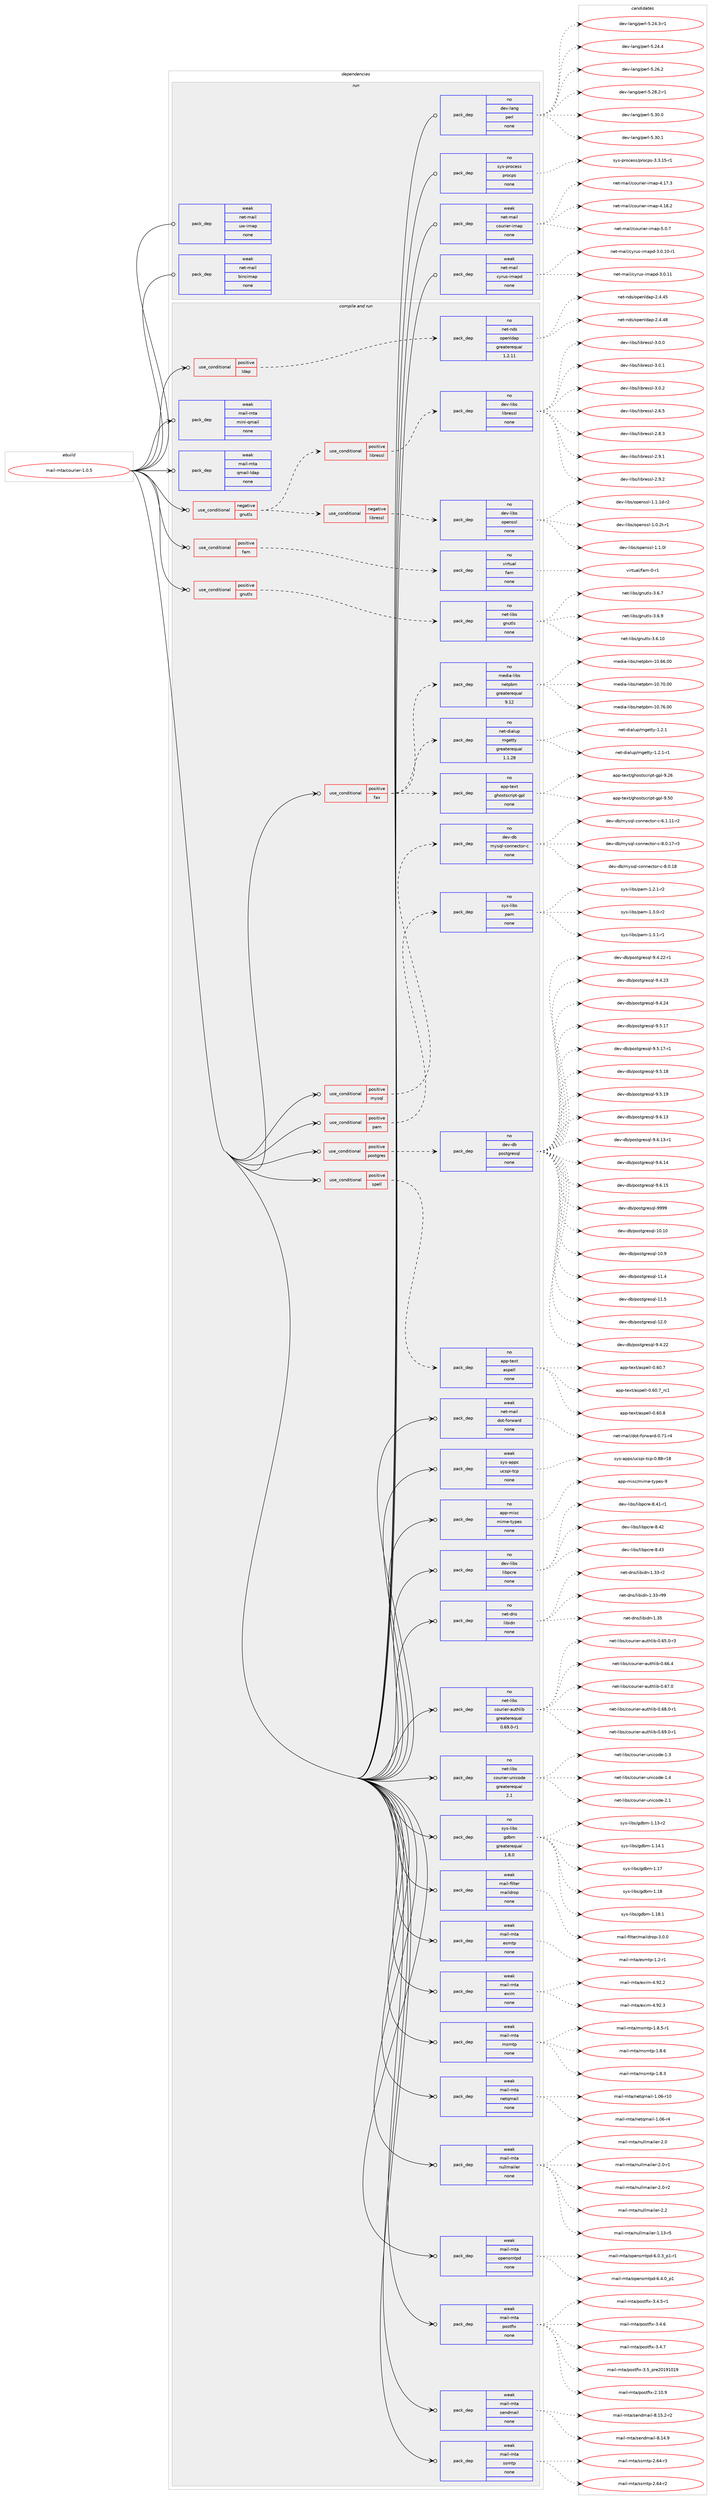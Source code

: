 digraph prolog {

# *************
# Graph options
# *************

newrank=true;
concentrate=true;
compound=true;
graph [rankdir=LR,fontname=Helvetica,fontsize=10,ranksep=1.5];#, ranksep=2.5, nodesep=0.2];
edge  [arrowhead=vee];
node  [fontname=Helvetica,fontsize=10];

# **********
# The ebuild
# **********

subgraph cluster_leftcol {
color=gray;
rank=same;
label=<<i>ebuild</i>>;
id [label="mail-mta/courier-1.0.5", color=red, width=4, href="../mail-mta/courier-1.0.5.svg"];
}

# ****************
# The dependencies
# ****************

subgraph cluster_midcol {
color=gray;
label=<<i>dependencies</i>>;
subgraph cluster_compile {
fillcolor="#eeeeee";
style=filled;
label=<<i>compile</i>>;
}
subgraph cluster_compileandrun {
fillcolor="#eeeeee";
style=filled;
label=<<i>compile and run</i>>;
subgraph cond188557 {
dependency773486 [label=<<TABLE BORDER="0" CELLBORDER="1" CELLSPACING="0" CELLPADDING="4"><TR><TD ROWSPAN="3" CELLPADDING="10">use_conditional</TD></TR><TR><TD>negative</TD></TR><TR><TD>gnutls</TD></TR></TABLE>>, shape=none, color=red];
subgraph cond188558 {
dependency773487 [label=<<TABLE BORDER="0" CELLBORDER="1" CELLSPACING="0" CELLPADDING="4"><TR><TD ROWSPAN="3" CELLPADDING="10">use_conditional</TD></TR><TR><TD>negative</TD></TR><TR><TD>libressl</TD></TR></TABLE>>, shape=none, color=red];
subgraph pack571520 {
dependency773488 [label=<<TABLE BORDER="0" CELLBORDER="1" CELLSPACING="0" CELLPADDING="4" WIDTH="220"><TR><TD ROWSPAN="6" CELLPADDING="30">pack_dep</TD></TR><TR><TD WIDTH="110">no</TD></TR><TR><TD>dev-libs</TD></TR><TR><TD>openssl</TD></TR><TR><TD>none</TD></TR><TR><TD></TD></TR></TABLE>>, shape=none, color=blue];
}
dependency773487:e -> dependency773488:w [weight=20,style="dashed",arrowhead="vee"];
}
dependency773486:e -> dependency773487:w [weight=20,style="dashed",arrowhead="vee"];
subgraph cond188559 {
dependency773489 [label=<<TABLE BORDER="0" CELLBORDER="1" CELLSPACING="0" CELLPADDING="4"><TR><TD ROWSPAN="3" CELLPADDING="10">use_conditional</TD></TR><TR><TD>positive</TD></TR><TR><TD>libressl</TD></TR></TABLE>>, shape=none, color=red];
subgraph pack571521 {
dependency773490 [label=<<TABLE BORDER="0" CELLBORDER="1" CELLSPACING="0" CELLPADDING="4" WIDTH="220"><TR><TD ROWSPAN="6" CELLPADDING="30">pack_dep</TD></TR><TR><TD WIDTH="110">no</TD></TR><TR><TD>dev-libs</TD></TR><TR><TD>libressl</TD></TR><TR><TD>none</TD></TR><TR><TD></TD></TR></TABLE>>, shape=none, color=blue];
}
dependency773489:e -> dependency773490:w [weight=20,style="dashed",arrowhead="vee"];
}
dependency773486:e -> dependency773489:w [weight=20,style="dashed",arrowhead="vee"];
}
id:e -> dependency773486:w [weight=20,style="solid",arrowhead="odotvee"];
subgraph cond188560 {
dependency773491 [label=<<TABLE BORDER="0" CELLBORDER="1" CELLSPACING="0" CELLPADDING="4"><TR><TD ROWSPAN="3" CELLPADDING="10">use_conditional</TD></TR><TR><TD>positive</TD></TR><TR><TD>fam</TD></TR></TABLE>>, shape=none, color=red];
subgraph pack571522 {
dependency773492 [label=<<TABLE BORDER="0" CELLBORDER="1" CELLSPACING="0" CELLPADDING="4" WIDTH="220"><TR><TD ROWSPAN="6" CELLPADDING="30">pack_dep</TD></TR><TR><TD WIDTH="110">no</TD></TR><TR><TD>virtual</TD></TR><TR><TD>fam</TD></TR><TR><TD>none</TD></TR><TR><TD></TD></TR></TABLE>>, shape=none, color=blue];
}
dependency773491:e -> dependency773492:w [weight=20,style="dashed",arrowhead="vee"];
}
id:e -> dependency773491:w [weight=20,style="solid",arrowhead="odotvee"];
subgraph cond188561 {
dependency773493 [label=<<TABLE BORDER="0" CELLBORDER="1" CELLSPACING="0" CELLPADDING="4"><TR><TD ROWSPAN="3" CELLPADDING="10">use_conditional</TD></TR><TR><TD>positive</TD></TR><TR><TD>fax</TD></TR></TABLE>>, shape=none, color=red];
subgraph pack571523 {
dependency773494 [label=<<TABLE BORDER="0" CELLBORDER="1" CELLSPACING="0" CELLPADDING="4" WIDTH="220"><TR><TD ROWSPAN="6" CELLPADDING="30">pack_dep</TD></TR><TR><TD WIDTH="110">no</TD></TR><TR><TD>media-libs</TD></TR><TR><TD>netpbm</TD></TR><TR><TD>greaterequal</TD></TR><TR><TD>9.12</TD></TR></TABLE>>, shape=none, color=blue];
}
dependency773493:e -> dependency773494:w [weight=20,style="dashed",arrowhead="vee"];
subgraph pack571524 {
dependency773495 [label=<<TABLE BORDER="0" CELLBORDER="1" CELLSPACING="0" CELLPADDING="4" WIDTH="220"><TR><TD ROWSPAN="6" CELLPADDING="30">pack_dep</TD></TR><TR><TD WIDTH="110">no</TD></TR><TR><TD>app-text</TD></TR><TR><TD>ghostscript-gpl</TD></TR><TR><TD>none</TD></TR><TR><TD></TD></TR></TABLE>>, shape=none, color=blue];
}
dependency773493:e -> dependency773495:w [weight=20,style="dashed",arrowhead="vee"];
subgraph pack571525 {
dependency773496 [label=<<TABLE BORDER="0" CELLBORDER="1" CELLSPACING="0" CELLPADDING="4" WIDTH="220"><TR><TD ROWSPAN="6" CELLPADDING="30">pack_dep</TD></TR><TR><TD WIDTH="110">no</TD></TR><TR><TD>net-dialup</TD></TR><TR><TD>mgetty</TD></TR><TR><TD>greaterequal</TD></TR><TR><TD>1.1.28</TD></TR></TABLE>>, shape=none, color=blue];
}
dependency773493:e -> dependency773496:w [weight=20,style="dashed",arrowhead="vee"];
}
id:e -> dependency773493:w [weight=20,style="solid",arrowhead="odotvee"];
subgraph cond188562 {
dependency773497 [label=<<TABLE BORDER="0" CELLBORDER="1" CELLSPACING="0" CELLPADDING="4"><TR><TD ROWSPAN="3" CELLPADDING="10">use_conditional</TD></TR><TR><TD>positive</TD></TR><TR><TD>gnutls</TD></TR></TABLE>>, shape=none, color=red];
subgraph pack571526 {
dependency773498 [label=<<TABLE BORDER="0" CELLBORDER="1" CELLSPACING="0" CELLPADDING="4" WIDTH="220"><TR><TD ROWSPAN="6" CELLPADDING="30">pack_dep</TD></TR><TR><TD WIDTH="110">no</TD></TR><TR><TD>net-libs</TD></TR><TR><TD>gnutls</TD></TR><TR><TD>none</TD></TR><TR><TD></TD></TR></TABLE>>, shape=none, color=blue];
}
dependency773497:e -> dependency773498:w [weight=20,style="dashed",arrowhead="vee"];
}
id:e -> dependency773497:w [weight=20,style="solid",arrowhead="odotvee"];
subgraph cond188563 {
dependency773499 [label=<<TABLE BORDER="0" CELLBORDER="1" CELLSPACING="0" CELLPADDING="4"><TR><TD ROWSPAN="3" CELLPADDING="10">use_conditional</TD></TR><TR><TD>positive</TD></TR><TR><TD>ldap</TD></TR></TABLE>>, shape=none, color=red];
subgraph pack571527 {
dependency773500 [label=<<TABLE BORDER="0" CELLBORDER="1" CELLSPACING="0" CELLPADDING="4" WIDTH="220"><TR><TD ROWSPAN="6" CELLPADDING="30">pack_dep</TD></TR><TR><TD WIDTH="110">no</TD></TR><TR><TD>net-nds</TD></TR><TR><TD>openldap</TD></TR><TR><TD>greaterequal</TD></TR><TR><TD>1.2.11</TD></TR></TABLE>>, shape=none, color=blue];
}
dependency773499:e -> dependency773500:w [weight=20,style="dashed",arrowhead="vee"];
}
id:e -> dependency773499:w [weight=20,style="solid",arrowhead="odotvee"];
subgraph cond188564 {
dependency773501 [label=<<TABLE BORDER="0" CELLBORDER="1" CELLSPACING="0" CELLPADDING="4"><TR><TD ROWSPAN="3" CELLPADDING="10">use_conditional</TD></TR><TR><TD>positive</TD></TR><TR><TD>mysql</TD></TR></TABLE>>, shape=none, color=red];
subgraph pack571528 {
dependency773502 [label=<<TABLE BORDER="0" CELLBORDER="1" CELLSPACING="0" CELLPADDING="4" WIDTH="220"><TR><TD ROWSPAN="6" CELLPADDING="30">pack_dep</TD></TR><TR><TD WIDTH="110">no</TD></TR><TR><TD>dev-db</TD></TR><TR><TD>mysql-connector-c</TD></TR><TR><TD>none</TD></TR><TR><TD></TD></TR></TABLE>>, shape=none, color=blue];
}
dependency773501:e -> dependency773502:w [weight=20,style="dashed",arrowhead="vee"];
}
id:e -> dependency773501:w [weight=20,style="solid",arrowhead="odotvee"];
subgraph cond188565 {
dependency773503 [label=<<TABLE BORDER="0" CELLBORDER="1" CELLSPACING="0" CELLPADDING="4"><TR><TD ROWSPAN="3" CELLPADDING="10">use_conditional</TD></TR><TR><TD>positive</TD></TR><TR><TD>pam</TD></TR></TABLE>>, shape=none, color=red];
subgraph pack571529 {
dependency773504 [label=<<TABLE BORDER="0" CELLBORDER="1" CELLSPACING="0" CELLPADDING="4" WIDTH="220"><TR><TD ROWSPAN="6" CELLPADDING="30">pack_dep</TD></TR><TR><TD WIDTH="110">no</TD></TR><TR><TD>sys-libs</TD></TR><TR><TD>pam</TD></TR><TR><TD>none</TD></TR><TR><TD></TD></TR></TABLE>>, shape=none, color=blue];
}
dependency773503:e -> dependency773504:w [weight=20,style="dashed",arrowhead="vee"];
}
id:e -> dependency773503:w [weight=20,style="solid",arrowhead="odotvee"];
subgraph cond188566 {
dependency773505 [label=<<TABLE BORDER="0" CELLBORDER="1" CELLSPACING="0" CELLPADDING="4"><TR><TD ROWSPAN="3" CELLPADDING="10">use_conditional</TD></TR><TR><TD>positive</TD></TR><TR><TD>postgres</TD></TR></TABLE>>, shape=none, color=red];
subgraph pack571530 {
dependency773506 [label=<<TABLE BORDER="0" CELLBORDER="1" CELLSPACING="0" CELLPADDING="4" WIDTH="220"><TR><TD ROWSPAN="6" CELLPADDING="30">pack_dep</TD></TR><TR><TD WIDTH="110">no</TD></TR><TR><TD>dev-db</TD></TR><TR><TD>postgresql</TD></TR><TR><TD>none</TD></TR><TR><TD></TD></TR></TABLE>>, shape=none, color=blue];
}
dependency773505:e -> dependency773506:w [weight=20,style="dashed",arrowhead="vee"];
}
id:e -> dependency773505:w [weight=20,style="solid",arrowhead="odotvee"];
subgraph cond188567 {
dependency773507 [label=<<TABLE BORDER="0" CELLBORDER="1" CELLSPACING="0" CELLPADDING="4"><TR><TD ROWSPAN="3" CELLPADDING="10">use_conditional</TD></TR><TR><TD>positive</TD></TR><TR><TD>spell</TD></TR></TABLE>>, shape=none, color=red];
subgraph pack571531 {
dependency773508 [label=<<TABLE BORDER="0" CELLBORDER="1" CELLSPACING="0" CELLPADDING="4" WIDTH="220"><TR><TD ROWSPAN="6" CELLPADDING="30">pack_dep</TD></TR><TR><TD WIDTH="110">no</TD></TR><TR><TD>app-text</TD></TR><TR><TD>aspell</TD></TR><TR><TD>none</TD></TR><TR><TD></TD></TR></TABLE>>, shape=none, color=blue];
}
dependency773507:e -> dependency773508:w [weight=20,style="dashed",arrowhead="vee"];
}
id:e -> dependency773507:w [weight=20,style="solid",arrowhead="odotvee"];
subgraph pack571532 {
dependency773509 [label=<<TABLE BORDER="0" CELLBORDER="1" CELLSPACING="0" CELLPADDING="4" WIDTH="220"><TR><TD ROWSPAN="6" CELLPADDING="30">pack_dep</TD></TR><TR><TD WIDTH="110">no</TD></TR><TR><TD>app-misc</TD></TR><TR><TD>mime-types</TD></TR><TR><TD>none</TD></TR><TR><TD></TD></TR></TABLE>>, shape=none, color=blue];
}
id:e -> dependency773509:w [weight=20,style="solid",arrowhead="odotvee"];
subgraph pack571533 {
dependency773510 [label=<<TABLE BORDER="0" CELLBORDER="1" CELLSPACING="0" CELLPADDING="4" WIDTH="220"><TR><TD ROWSPAN="6" CELLPADDING="30">pack_dep</TD></TR><TR><TD WIDTH="110">no</TD></TR><TR><TD>dev-libs</TD></TR><TR><TD>libpcre</TD></TR><TR><TD>none</TD></TR><TR><TD></TD></TR></TABLE>>, shape=none, color=blue];
}
id:e -> dependency773510:w [weight=20,style="solid",arrowhead="odotvee"];
subgraph pack571534 {
dependency773511 [label=<<TABLE BORDER="0" CELLBORDER="1" CELLSPACING="0" CELLPADDING="4" WIDTH="220"><TR><TD ROWSPAN="6" CELLPADDING="30">pack_dep</TD></TR><TR><TD WIDTH="110">no</TD></TR><TR><TD>net-dns</TD></TR><TR><TD>libidn</TD></TR><TR><TD>none</TD></TR><TR><TD></TD></TR></TABLE>>, shape=none, color=blue];
}
id:e -> dependency773511:w [weight=20,style="solid",arrowhead="odotvee"];
subgraph pack571535 {
dependency773512 [label=<<TABLE BORDER="0" CELLBORDER="1" CELLSPACING="0" CELLPADDING="4" WIDTH="220"><TR><TD ROWSPAN="6" CELLPADDING="30">pack_dep</TD></TR><TR><TD WIDTH="110">no</TD></TR><TR><TD>net-libs</TD></TR><TR><TD>courier-authlib</TD></TR><TR><TD>greaterequal</TD></TR><TR><TD>0.69.0-r1</TD></TR></TABLE>>, shape=none, color=blue];
}
id:e -> dependency773512:w [weight=20,style="solid",arrowhead="odotvee"];
subgraph pack571536 {
dependency773513 [label=<<TABLE BORDER="0" CELLBORDER="1" CELLSPACING="0" CELLPADDING="4" WIDTH="220"><TR><TD ROWSPAN="6" CELLPADDING="30">pack_dep</TD></TR><TR><TD WIDTH="110">no</TD></TR><TR><TD>net-libs</TD></TR><TR><TD>courier-unicode</TD></TR><TR><TD>greaterequal</TD></TR><TR><TD>2.1</TD></TR></TABLE>>, shape=none, color=blue];
}
id:e -> dependency773513:w [weight=20,style="solid",arrowhead="odotvee"];
subgraph pack571537 {
dependency773514 [label=<<TABLE BORDER="0" CELLBORDER="1" CELLSPACING="0" CELLPADDING="4" WIDTH="220"><TR><TD ROWSPAN="6" CELLPADDING="30">pack_dep</TD></TR><TR><TD WIDTH="110">no</TD></TR><TR><TD>sys-libs</TD></TR><TR><TD>gdbm</TD></TR><TR><TD>greaterequal</TD></TR><TR><TD>1.8.0</TD></TR></TABLE>>, shape=none, color=blue];
}
id:e -> dependency773514:w [weight=20,style="solid",arrowhead="odotvee"];
subgraph pack571538 {
dependency773515 [label=<<TABLE BORDER="0" CELLBORDER="1" CELLSPACING="0" CELLPADDING="4" WIDTH="220"><TR><TD ROWSPAN="6" CELLPADDING="30">pack_dep</TD></TR><TR><TD WIDTH="110">weak</TD></TR><TR><TD>mail-filter</TD></TR><TR><TD>maildrop</TD></TR><TR><TD>none</TD></TR><TR><TD></TD></TR></TABLE>>, shape=none, color=blue];
}
id:e -> dependency773515:w [weight=20,style="solid",arrowhead="odotvee"];
subgraph pack571539 {
dependency773516 [label=<<TABLE BORDER="0" CELLBORDER="1" CELLSPACING="0" CELLPADDING="4" WIDTH="220"><TR><TD ROWSPAN="6" CELLPADDING="30">pack_dep</TD></TR><TR><TD WIDTH="110">weak</TD></TR><TR><TD>mail-mta</TD></TR><TR><TD>esmtp</TD></TR><TR><TD>none</TD></TR><TR><TD></TD></TR></TABLE>>, shape=none, color=blue];
}
id:e -> dependency773516:w [weight=20,style="solid",arrowhead="odotvee"];
subgraph pack571540 {
dependency773517 [label=<<TABLE BORDER="0" CELLBORDER="1" CELLSPACING="0" CELLPADDING="4" WIDTH="220"><TR><TD ROWSPAN="6" CELLPADDING="30">pack_dep</TD></TR><TR><TD WIDTH="110">weak</TD></TR><TR><TD>mail-mta</TD></TR><TR><TD>exim</TD></TR><TR><TD>none</TD></TR><TR><TD></TD></TR></TABLE>>, shape=none, color=blue];
}
id:e -> dependency773517:w [weight=20,style="solid",arrowhead="odotvee"];
subgraph pack571541 {
dependency773518 [label=<<TABLE BORDER="0" CELLBORDER="1" CELLSPACING="0" CELLPADDING="4" WIDTH="220"><TR><TD ROWSPAN="6" CELLPADDING="30">pack_dep</TD></TR><TR><TD WIDTH="110">weak</TD></TR><TR><TD>mail-mta</TD></TR><TR><TD>mini-qmail</TD></TR><TR><TD>none</TD></TR><TR><TD></TD></TR></TABLE>>, shape=none, color=blue];
}
id:e -> dependency773518:w [weight=20,style="solid",arrowhead="odotvee"];
subgraph pack571542 {
dependency773519 [label=<<TABLE BORDER="0" CELLBORDER="1" CELLSPACING="0" CELLPADDING="4" WIDTH="220"><TR><TD ROWSPAN="6" CELLPADDING="30">pack_dep</TD></TR><TR><TD WIDTH="110">weak</TD></TR><TR><TD>mail-mta</TD></TR><TR><TD>msmtp</TD></TR><TR><TD>none</TD></TR><TR><TD></TD></TR></TABLE>>, shape=none, color=blue];
}
id:e -> dependency773519:w [weight=20,style="solid",arrowhead="odotvee"];
subgraph pack571543 {
dependency773520 [label=<<TABLE BORDER="0" CELLBORDER="1" CELLSPACING="0" CELLPADDING="4" WIDTH="220"><TR><TD ROWSPAN="6" CELLPADDING="30">pack_dep</TD></TR><TR><TD WIDTH="110">weak</TD></TR><TR><TD>mail-mta</TD></TR><TR><TD>netqmail</TD></TR><TR><TD>none</TD></TR><TR><TD></TD></TR></TABLE>>, shape=none, color=blue];
}
id:e -> dependency773520:w [weight=20,style="solid",arrowhead="odotvee"];
subgraph pack571544 {
dependency773521 [label=<<TABLE BORDER="0" CELLBORDER="1" CELLSPACING="0" CELLPADDING="4" WIDTH="220"><TR><TD ROWSPAN="6" CELLPADDING="30">pack_dep</TD></TR><TR><TD WIDTH="110">weak</TD></TR><TR><TD>mail-mta</TD></TR><TR><TD>nullmailer</TD></TR><TR><TD>none</TD></TR><TR><TD></TD></TR></TABLE>>, shape=none, color=blue];
}
id:e -> dependency773521:w [weight=20,style="solid",arrowhead="odotvee"];
subgraph pack571545 {
dependency773522 [label=<<TABLE BORDER="0" CELLBORDER="1" CELLSPACING="0" CELLPADDING="4" WIDTH="220"><TR><TD ROWSPAN="6" CELLPADDING="30">pack_dep</TD></TR><TR><TD WIDTH="110">weak</TD></TR><TR><TD>mail-mta</TD></TR><TR><TD>opensmtpd</TD></TR><TR><TD>none</TD></TR><TR><TD></TD></TR></TABLE>>, shape=none, color=blue];
}
id:e -> dependency773522:w [weight=20,style="solid",arrowhead="odotvee"];
subgraph pack571546 {
dependency773523 [label=<<TABLE BORDER="0" CELLBORDER="1" CELLSPACING="0" CELLPADDING="4" WIDTH="220"><TR><TD ROWSPAN="6" CELLPADDING="30">pack_dep</TD></TR><TR><TD WIDTH="110">weak</TD></TR><TR><TD>mail-mta</TD></TR><TR><TD>postfix</TD></TR><TR><TD>none</TD></TR><TR><TD></TD></TR></TABLE>>, shape=none, color=blue];
}
id:e -> dependency773523:w [weight=20,style="solid",arrowhead="odotvee"];
subgraph pack571547 {
dependency773524 [label=<<TABLE BORDER="0" CELLBORDER="1" CELLSPACING="0" CELLPADDING="4" WIDTH="220"><TR><TD ROWSPAN="6" CELLPADDING="30">pack_dep</TD></TR><TR><TD WIDTH="110">weak</TD></TR><TR><TD>mail-mta</TD></TR><TR><TD>qmail-ldap</TD></TR><TR><TD>none</TD></TR><TR><TD></TD></TR></TABLE>>, shape=none, color=blue];
}
id:e -> dependency773524:w [weight=20,style="solid",arrowhead="odotvee"];
subgraph pack571548 {
dependency773525 [label=<<TABLE BORDER="0" CELLBORDER="1" CELLSPACING="0" CELLPADDING="4" WIDTH="220"><TR><TD ROWSPAN="6" CELLPADDING="30">pack_dep</TD></TR><TR><TD WIDTH="110">weak</TD></TR><TR><TD>mail-mta</TD></TR><TR><TD>sendmail</TD></TR><TR><TD>none</TD></TR><TR><TD></TD></TR></TABLE>>, shape=none, color=blue];
}
id:e -> dependency773525:w [weight=20,style="solid",arrowhead="odotvee"];
subgraph pack571549 {
dependency773526 [label=<<TABLE BORDER="0" CELLBORDER="1" CELLSPACING="0" CELLPADDING="4" WIDTH="220"><TR><TD ROWSPAN="6" CELLPADDING="30">pack_dep</TD></TR><TR><TD WIDTH="110">weak</TD></TR><TR><TD>mail-mta</TD></TR><TR><TD>ssmtp</TD></TR><TR><TD>none</TD></TR><TR><TD></TD></TR></TABLE>>, shape=none, color=blue];
}
id:e -> dependency773526:w [weight=20,style="solid",arrowhead="odotvee"];
subgraph pack571550 {
dependency773527 [label=<<TABLE BORDER="0" CELLBORDER="1" CELLSPACING="0" CELLPADDING="4" WIDTH="220"><TR><TD ROWSPAN="6" CELLPADDING="30">pack_dep</TD></TR><TR><TD WIDTH="110">weak</TD></TR><TR><TD>net-mail</TD></TR><TR><TD>dot-forward</TD></TR><TR><TD>none</TD></TR><TR><TD></TD></TR></TABLE>>, shape=none, color=blue];
}
id:e -> dependency773527:w [weight=20,style="solid",arrowhead="odotvee"];
subgraph pack571551 {
dependency773528 [label=<<TABLE BORDER="0" CELLBORDER="1" CELLSPACING="0" CELLPADDING="4" WIDTH="220"><TR><TD ROWSPAN="6" CELLPADDING="30">pack_dep</TD></TR><TR><TD WIDTH="110">weak</TD></TR><TR><TD>sys-apps</TD></TR><TR><TD>ucspi-tcp</TD></TR><TR><TD>none</TD></TR><TR><TD></TD></TR></TABLE>>, shape=none, color=blue];
}
id:e -> dependency773528:w [weight=20,style="solid",arrowhead="odotvee"];
}
subgraph cluster_run {
fillcolor="#eeeeee";
style=filled;
label=<<i>run</i>>;
subgraph pack571552 {
dependency773529 [label=<<TABLE BORDER="0" CELLBORDER="1" CELLSPACING="0" CELLPADDING="4" WIDTH="220"><TR><TD ROWSPAN="6" CELLPADDING="30">pack_dep</TD></TR><TR><TD WIDTH="110">no</TD></TR><TR><TD>dev-lang</TD></TR><TR><TD>perl</TD></TR><TR><TD>none</TD></TR><TR><TD></TD></TR></TABLE>>, shape=none, color=blue];
}
id:e -> dependency773529:w [weight=20,style="solid",arrowhead="odot"];
subgraph pack571553 {
dependency773530 [label=<<TABLE BORDER="0" CELLBORDER="1" CELLSPACING="0" CELLPADDING="4" WIDTH="220"><TR><TD ROWSPAN="6" CELLPADDING="30">pack_dep</TD></TR><TR><TD WIDTH="110">no</TD></TR><TR><TD>sys-process</TD></TR><TR><TD>procps</TD></TR><TR><TD>none</TD></TR><TR><TD></TD></TR></TABLE>>, shape=none, color=blue];
}
id:e -> dependency773530:w [weight=20,style="solid",arrowhead="odot"];
subgraph pack571554 {
dependency773531 [label=<<TABLE BORDER="0" CELLBORDER="1" CELLSPACING="0" CELLPADDING="4" WIDTH="220"><TR><TD ROWSPAN="6" CELLPADDING="30">pack_dep</TD></TR><TR><TD WIDTH="110">weak</TD></TR><TR><TD>net-mail</TD></TR><TR><TD>bincimap</TD></TR><TR><TD>none</TD></TR><TR><TD></TD></TR></TABLE>>, shape=none, color=blue];
}
id:e -> dependency773531:w [weight=20,style="solid",arrowhead="odot"];
subgraph pack571555 {
dependency773532 [label=<<TABLE BORDER="0" CELLBORDER="1" CELLSPACING="0" CELLPADDING="4" WIDTH="220"><TR><TD ROWSPAN="6" CELLPADDING="30">pack_dep</TD></TR><TR><TD WIDTH="110">weak</TD></TR><TR><TD>net-mail</TD></TR><TR><TD>courier-imap</TD></TR><TR><TD>none</TD></TR><TR><TD></TD></TR></TABLE>>, shape=none, color=blue];
}
id:e -> dependency773532:w [weight=20,style="solid",arrowhead="odot"];
subgraph pack571556 {
dependency773533 [label=<<TABLE BORDER="0" CELLBORDER="1" CELLSPACING="0" CELLPADDING="4" WIDTH="220"><TR><TD ROWSPAN="6" CELLPADDING="30">pack_dep</TD></TR><TR><TD WIDTH="110">weak</TD></TR><TR><TD>net-mail</TD></TR><TR><TD>cyrus-imapd</TD></TR><TR><TD>none</TD></TR><TR><TD></TD></TR></TABLE>>, shape=none, color=blue];
}
id:e -> dependency773533:w [weight=20,style="solid",arrowhead="odot"];
subgraph pack571557 {
dependency773534 [label=<<TABLE BORDER="0" CELLBORDER="1" CELLSPACING="0" CELLPADDING="4" WIDTH="220"><TR><TD ROWSPAN="6" CELLPADDING="30">pack_dep</TD></TR><TR><TD WIDTH="110">weak</TD></TR><TR><TD>net-mail</TD></TR><TR><TD>uw-imap</TD></TR><TR><TD>none</TD></TR><TR><TD></TD></TR></TABLE>>, shape=none, color=blue];
}
id:e -> dependency773534:w [weight=20,style="solid",arrowhead="odot"];
}
}

# **************
# The candidates
# **************

subgraph cluster_choices {
rank=same;
color=gray;
label=<<i>candidates</i>>;

subgraph choice571520 {
color=black;
nodesep=1;
choice1001011184510810598115471111121011101151151084549464846501164511449 [label="dev-libs/openssl-1.0.2t-r1", color=red, width=4,href="../dev-libs/openssl-1.0.2t-r1.svg"];
choice100101118451081059811547111112101110115115108454946494648108 [label="dev-libs/openssl-1.1.0l", color=red, width=4,href="../dev-libs/openssl-1.1.0l.svg"];
choice1001011184510810598115471111121011101151151084549464946491004511450 [label="dev-libs/openssl-1.1.1d-r2", color=red, width=4,href="../dev-libs/openssl-1.1.1d-r2.svg"];
dependency773488:e -> choice1001011184510810598115471111121011101151151084549464846501164511449:w [style=dotted,weight="100"];
dependency773488:e -> choice100101118451081059811547111112101110115115108454946494648108:w [style=dotted,weight="100"];
dependency773488:e -> choice1001011184510810598115471111121011101151151084549464946491004511450:w [style=dotted,weight="100"];
}
subgraph choice571521 {
color=black;
nodesep=1;
choice10010111845108105981154710810598114101115115108455046544653 [label="dev-libs/libressl-2.6.5", color=red, width=4,href="../dev-libs/libressl-2.6.5.svg"];
choice10010111845108105981154710810598114101115115108455046564651 [label="dev-libs/libressl-2.8.3", color=red, width=4,href="../dev-libs/libressl-2.8.3.svg"];
choice10010111845108105981154710810598114101115115108455046574649 [label="dev-libs/libressl-2.9.1", color=red, width=4,href="../dev-libs/libressl-2.9.1.svg"];
choice10010111845108105981154710810598114101115115108455046574650 [label="dev-libs/libressl-2.9.2", color=red, width=4,href="../dev-libs/libressl-2.9.2.svg"];
choice10010111845108105981154710810598114101115115108455146484648 [label="dev-libs/libressl-3.0.0", color=red, width=4,href="../dev-libs/libressl-3.0.0.svg"];
choice10010111845108105981154710810598114101115115108455146484649 [label="dev-libs/libressl-3.0.1", color=red, width=4,href="../dev-libs/libressl-3.0.1.svg"];
choice10010111845108105981154710810598114101115115108455146484650 [label="dev-libs/libressl-3.0.2", color=red, width=4,href="../dev-libs/libressl-3.0.2.svg"];
dependency773490:e -> choice10010111845108105981154710810598114101115115108455046544653:w [style=dotted,weight="100"];
dependency773490:e -> choice10010111845108105981154710810598114101115115108455046564651:w [style=dotted,weight="100"];
dependency773490:e -> choice10010111845108105981154710810598114101115115108455046574649:w [style=dotted,weight="100"];
dependency773490:e -> choice10010111845108105981154710810598114101115115108455046574650:w [style=dotted,weight="100"];
dependency773490:e -> choice10010111845108105981154710810598114101115115108455146484648:w [style=dotted,weight="100"];
dependency773490:e -> choice10010111845108105981154710810598114101115115108455146484649:w [style=dotted,weight="100"];
dependency773490:e -> choice10010111845108105981154710810598114101115115108455146484650:w [style=dotted,weight="100"];
}
subgraph choice571522 {
color=black;
nodesep=1;
choice11810511411611797108471029710945484511449 [label="virtual/fam-0-r1", color=red, width=4,href="../virtual/fam-0-r1.svg"];
dependency773492:e -> choice11810511411611797108471029710945484511449:w [style=dotted,weight="100"];
}
subgraph choice571523 {
color=black;
nodesep=1;
choice1091011001059745108105981154711010111611298109454948465454464848 [label="media-libs/netpbm-10.66.00", color=red, width=4,href="../media-libs/netpbm-10.66.00.svg"];
choice1091011001059745108105981154711010111611298109454948465548464848 [label="media-libs/netpbm-10.70.00", color=red, width=4,href="../media-libs/netpbm-10.70.00.svg"];
choice1091011001059745108105981154711010111611298109454948465554464848 [label="media-libs/netpbm-10.76.00", color=red, width=4,href="../media-libs/netpbm-10.76.00.svg"];
dependency773494:e -> choice1091011001059745108105981154711010111611298109454948465454464848:w [style=dotted,weight="100"];
dependency773494:e -> choice1091011001059745108105981154711010111611298109454948465548464848:w [style=dotted,weight="100"];
dependency773494:e -> choice1091011001059745108105981154711010111611298109454948465554464848:w [style=dotted,weight="100"];
}
subgraph choice571524 {
color=black;
nodesep=1;
choice97112112451161011201164710310411111511611599114105112116451031121084557465054 [label="app-text/ghostscript-gpl-9.26", color=red, width=4,href="../app-text/ghostscript-gpl-9.26.svg"];
choice97112112451161011201164710310411111511611599114105112116451031121084557465348 [label="app-text/ghostscript-gpl-9.50", color=red, width=4,href="../app-text/ghostscript-gpl-9.50.svg"];
dependency773495:e -> choice97112112451161011201164710310411111511611599114105112116451031121084557465054:w [style=dotted,weight="100"];
dependency773495:e -> choice97112112451161011201164710310411111511611599114105112116451031121084557465348:w [style=dotted,weight="100"];
}
subgraph choice571525 {
color=black;
nodesep=1;
choice110101116451001059710811711247109103101116116121454946504649 [label="net-dialup/mgetty-1.2.1", color=red, width=4,href="../net-dialup/mgetty-1.2.1.svg"];
choice1101011164510010597108117112471091031011161161214549465046494511449 [label="net-dialup/mgetty-1.2.1-r1", color=red, width=4,href="../net-dialup/mgetty-1.2.1-r1.svg"];
dependency773496:e -> choice110101116451001059710811711247109103101116116121454946504649:w [style=dotted,weight="100"];
dependency773496:e -> choice1101011164510010597108117112471091031011161161214549465046494511449:w [style=dotted,weight="100"];
}
subgraph choice571526 {
color=black;
nodesep=1;
choice11010111645108105981154710311011711610811545514654464948 [label="net-libs/gnutls-3.6.10", color=red, width=4,href="../net-libs/gnutls-3.6.10.svg"];
choice110101116451081059811547103110117116108115455146544655 [label="net-libs/gnutls-3.6.7", color=red, width=4,href="../net-libs/gnutls-3.6.7.svg"];
choice110101116451081059811547103110117116108115455146544657 [label="net-libs/gnutls-3.6.9", color=red, width=4,href="../net-libs/gnutls-3.6.9.svg"];
dependency773498:e -> choice11010111645108105981154710311011711610811545514654464948:w [style=dotted,weight="100"];
dependency773498:e -> choice110101116451081059811547103110117116108115455146544655:w [style=dotted,weight="100"];
dependency773498:e -> choice110101116451081059811547103110117116108115455146544657:w [style=dotted,weight="100"];
}
subgraph choice571527 {
color=black;
nodesep=1;
choice11010111645110100115471111121011101081009711245504652465253 [label="net-nds/openldap-2.4.45", color=red, width=4,href="../net-nds/openldap-2.4.45.svg"];
choice11010111645110100115471111121011101081009711245504652465256 [label="net-nds/openldap-2.4.48", color=red, width=4,href="../net-nds/openldap-2.4.48.svg"];
dependency773500:e -> choice11010111645110100115471111121011101081009711245504652465253:w [style=dotted,weight="100"];
dependency773500:e -> choice11010111645110100115471111121011101081009711245504652465256:w [style=dotted,weight="100"];
}
subgraph choice571528 {
color=black;
nodesep=1;
choice1001011184510098471091211151131084599111110110101991161111144599455446494649494511450 [label="dev-db/mysql-connector-c-6.1.11-r2", color=red, width=4,href="../dev-db/mysql-connector-c-6.1.11-r2.svg"];
choice1001011184510098471091211151131084599111110110101991161111144599455646484649554511451 [label="dev-db/mysql-connector-c-8.0.17-r3", color=red, width=4,href="../dev-db/mysql-connector-c-8.0.17-r3.svg"];
choice100101118451009847109121115113108459911111011010199116111114459945564648464956 [label="dev-db/mysql-connector-c-8.0.18", color=red, width=4,href="../dev-db/mysql-connector-c-8.0.18.svg"];
dependency773502:e -> choice1001011184510098471091211151131084599111110110101991161111144599455446494649494511450:w [style=dotted,weight="100"];
dependency773502:e -> choice1001011184510098471091211151131084599111110110101991161111144599455646484649554511451:w [style=dotted,weight="100"];
dependency773502:e -> choice100101118451009847109121115113108459911111011010199116111114459945564648464956:w [style=dotted,weight="100"];
}
subgraph choice571529 {
color=black;
nodesep=1;
choice115121115451081059811547112971094549465046494511450 [label="sys-libs/pam-1.2.1-r2", color=red, width=4,href="../sys-libs/pam-1.2.1-r2.svg"];
choice115121115451081059811547112971094549465146484511450 [label="sys-libs/pam-1.3.0-r2", color=red, width=4,href="../sys-libs/pam-1.3.0-r2.svg"];
choice115121115451081059811547112971094549465146494511449 [label="sys-libs/pam-1.3.1-r1", color=red, width=4,href="../sys-libs/pam-1.3.1-r1.svg"];
dependency773504:e -> choice115121115451081059811547112971094549465046494511450:w [style=dotted,weight="100"];
dependency773504:e -> choice115121115451081059811547112971094549465146484511450:w [style=dotted,weight="100"];
dependency773504:e -> choice115121115451081059811547112971094549465146494511449:w [style=dotted,weight="100"];
}
subgraph choice571530 {
color=black;
nodesep=1;
choice100101118451009847112111115116103114101115113108454948464948 [label="dev-db/postgresql-10.10", color=red, width=4,href="../dev-db/postgresql-10.10.svg"];
choice1001011184510098471121111151161031141011151131084549484657 [label="dev-db/postgresql-10.9", color=red, width=4,href="../dev-db/postgresql-10.9.svg"];
choice1001011184510098471121111151161031141011151131084549494652 [label="dev-db/postgresql-11.4", color=red, width=4,href="../dev-db/postgresql-11.4.svg"];
choice1001011184510098471121111151161031141011151131084549494653 [label="dev-db/postgresql-11.5", color=red, width=4,href="../dev-db/postgresql-11.5.svg"];
choice1001011184510098471121111151161031141011151131084549504648 [label="dev-db/postgresql-12.0", color=red, width=4,href="../dev-db/postgresql-12.0.svg"];
choice10010111845100984711211111511610311410111511310845574652465050 [label="dev-db/postgresql-9.4.22", color=red, width=4,href="../dev-db/postgresql-9.4.22.svg"];
choice100101118451009847112111115116103114101115113108455746524650504511449 [label="dev-db/postgresql-9.4.22-r1", color=red, width=4,href="../dev-db/postgresql-9.4.22-r1.svg"];
choice10010111845100984711211111511610311410111511310845574652465051 [label="dev-db/postgresql-9.4.23", color=red, width=4,href="../dev-db/postgresql-9.4.23.svg"];
choice10010111845100984711211111511610311410111511310845574652465052 [label="dev-db/postgresql-9.4.24", color=red, width=4,href="../dev-db/postgresql-9.4.24.svg"];
choice10010111845100984711211111511610311410111511310845574653464955 [label="dev-db/postgresql-9.5.17", color=red, width=4,href="../dev-db/postgresql-9.5.17.svg"];
choice100101118451009847112111115116103114101115113108455746534649554511449 [label="dev-db/postgresql-9.5.17-r1", color=red, width=4,href="../dev-db/postgresql-9.5.17-r1.svg"];
choice10010111845100984711211111511610311410111511310845574653464956 [label="dev-db/postgresql-9.5.18", color=red, width=4,href="../dev-db/postgresql-9.5.18.svg"];
choice10010111845100984711211111511610311410111511310845574653464957 [label="dev-db/postgresql-9.5.19", color=red, width=4,href="../dev-db/postgresql-9.5.19.svg"];
choice10010111845100984711211111511610311410111511310845574654464951 [label="dev-db/postgresql-9.6.13", color=red, width=4,href="../dev-db/postgresql-9.6.13.svg"];
choice100101118451009847112111115116103114101115113108455746544649514511449 [label="dev-db/postgresql-9.6.13-r1", color=red, width=4,href="../dev-db/postgresql-9.6.13-r1.svg"];
choice10010111845100984711211111511610311410111511310845574654464952 [label="dev-db/postgresql-9.6.14", color=red, width=4,href="../dev-db/postgresql-9.6.14.svg"];
choice10010111845100984711211111511610311410111511310845574654464953 [label="dev-db/postgresql-9.6.15", color=red, width=4,href="../dev-db/postgresql-9.6.15.svg"];
choice1001011184510098471121111151161031141011151131084557575757 [label="dev-db/postgresql-9999", color=red, width=4,href="../dev-db/postgresql-9999.svg"];
dependency773506:e -> choice100101118451009847112111115116103114101115113108454948464948:w [style=dotted,weight="100"];
dependency773506:e -> choice1001011184510098471121111151161031141011151131084549484657:w [style=dotted,weight="100"];
dependency773506:e -> choice1001011184510098471121111151161031141011151131084549494652:w [style=dotted,weight="100"];
dependency773506:e -> choice1001011184510098471121111151161031141011151131084549494653:w [style=dotted,weight="100"];
dependency773506:e -> choice1001011184510098471121111151161031141011151131084549504648:w [style=dotted,weight="100"];
dependency773506:e -> choice10010111845100984711211111511610311410111511310845574652465050:w [style=dotted,weight="100"];
dependency773506:e -> choice100101118451009847112111115116103114101115113108455746524650504511449:w [style=dotted,weight="100"];
dependency773506:e -> choice10010111845100984711211111511610311410111511310845574652465051:w [style=dotted,weight="100"];
dependency773506:e -> choice10010111845100984711211111511610311410111511310845574652465052:w [style=dotted,weight="100"];
dependency773506:e -> choice10010111845100984711211111511610311410111511310845574653464955:w [style=dotted,weight="100"];
dependency773506:e -> choice100101118451009847112111115116103114101115113108455746534649554511449:w [style=dotted,weight="100"];
dependency773506:e -> choice10010111845100984711211111511610311410111511310845574653464956:w [style=dotted,weight="100"];
dependency773506:e -> choice10010111845100984711211111511610311410111511310845574653464957:w [style=dotted,weight="100"];
dependency773506:e -> choice10010111845100984711211111511610311410111511310845574654464951:w [style=dotted,weight="100"];
dependency773506:e -> choice100101118451009847112111115116103114101115113108455746544649514511449:w [style=dotted,weight="100"];
dependency773506:e -> choice10010111845100984711211111511610311410111511310845574654464952:w [style=dotted,weight="100"];
dependency773506:e -> choice10010111845100984711211111511610311410111511310845574654464953:w [style=dotted,weight="100"];
dependency773506:e -> choice1001011184510098471121111151161031141011151131084557575757:w [style=dotted,weight="100"];
}
subgraph choice571531 {
color=black;
nodesep=1;
choice9711211245116101120116479711511210110810845484654484655 [label="app-text/aspell-0.60.7", color=red, width=4,href="../app-text/aspell-0.60.7.svg"];
choice9711211245116101120116479711511210110810845484654484655951149949 [label="app-text/aspell-0.60.7_rc1", color=red, width=4,href="../app-text/aspell-0.60.7_rc1.svg"];
choice9711211245116101120116479711511210110810845484654484656 [label="app-text/aspell-0.60.8", color=red, width=4,href="../app-text/aspell-0.60.8.svg"];
dependency773508:e -> choice9711211245116101120116479711511210110810845484654484655:w [style=dotted,weight="100"];
dependency773508:e -> choice9711211245116101120116479711511210110810845484654484655951149949:w [style=dotted,weight="100"];
dependency773508:e -> choice9711211245116101120116479711511210110810845484654484656:w [style=dotted,weight="100"];
}
subgraph choice571532 {
color=black;
nodesep=1;
choice97112112451091051159947109105109101451161211121011154557 [label="app-misc/mime-types-9", color=red, width=4,href="../app-misc/mime-types-9.svg"];
dependency773509:e -> choice97112112451091051159947109105109101451161211121011154557:w [style=dotted,weight="100"];
}
subgraph choice571533 {
color=black;
nodesep=1;
choice100101118451081059811547108105981129911410145564652494511449 [label="dev-libs/libpcre-8.41-r1", color=red, width=4,href="../dev-libs/libpcre-8.41-r1.svg"];
choice10010111845108105981154710810598112991141014556465250 [label="dev-libs/libpcre-8.42", color=red, width=4,href="../dev-libs/libpcre-8.42.svg"];
choice10010111845108105981154710810598112991141014556465251 [label="dev-libs/libpcre-8.43", color=red, width=4,href="../dev-libs/libpcre-8.43.svg"];
dependency773510:e -> choice100101118451081059811547108105981129911410145564652494511449:w [style=dotted,weight="100"];
dependency773510:e -> choice10010111845108105981154710810598112991141014556465250:w [style=dotted,weight="100"];
dependency773510:e -> choice10010111845108105981154710810598112991141014556465251:w [style=dotted,weight="100"];
}
subgraph choice571534 {
color=black;
nodesep=1;
choice11010111645100110115471081059810510011045494651514511450 [label="net-dns/libidn-1.33-r2", color=red, width=4,href="../net-dns/libidn-1.33-r2.svg"];
choice1101011164510011011547108105981051001104549465151451145757 [label="net-dns/libidn-1.33-r99", color=red, width=4,href="../net-dns/libidn-1.33-r99.svg"];
choice1101011164510011011547108105981051001104549465153 [label="net-dns/libidn-1.35", color=red, width=4,href="../net-dns/libidn-1.35.svg"];
dependency773511:e -> choice11010111645100110115471081059810510011045494651514511450:w [style=dotted,weight="100"];
dependency773511:e -> choice1101011164510011011547108105981051001104549465151451145757:w [style=dotted,weight="100"];
dependency773511:e -> choice1101011164510011011547108105981051001104549465153:w [style=dotted,weight="100"];
}
subgraph choice571535 {
color=black;
nodesep=1;
choice11010111645108105981154799111117114105101114459711711610410810598454846545346484511451 [label="net-libs/courier-authlib-0.65.0-r3", color=red, width=4,href="../net-libs/courier-authlib-0.65.0-r3.svg"];
choice1101011164510810598115479911111711410510111445971171161041081059845484654544652 [label="net-libs/courier-authlib-0.66.4", color=red, width=4,href="../net-libs/courier-authlib-0.66.4.svg"];
choice1101011164510810598115479911111711410510111445971171161041081059845484654554648 [label="net-libs/courier-authlib-0.67.0", color=red, width=4,href="../net-libs/courier-authlib-0.67.0.svg"];
choice11010111645108105981154799111117114105101114459711711610410810598454846545646484511449 [label="net-libs/courier-authlib-0.68.0-r1", color=red, width=4,href="../net-libs/courier-authlib-0.68.0-r1.svg"];
choice11010111645108105981154799111117114105101114459711711610410810598454846545746484511449 [label="net-libs/courier-authlib-0.69.0-r1", color=red, width=4,href="../net-libs/courier-authlib-0.69.0-r1.svg"];
dependency773512:e -> choice11010111645108105981154799111117114105101114459711711610410810598454846545346484511451:w [style=dotted,weight="100"];
dependency773512:e -> choice1101011164510810598115479911111711410510111445971171161041081059845484654544652:w [style=dotted,weight="100"];
dependency773512:e -> choice1101011164510810598115479911111711410510111445971171161041081059845484654554648:w [style=dotted,weight="100"];
dependency773512:e -> choice11010111645108105981154799111117114105101114459711711610410810598454846545646484511449:w [style=dotted,weight="100"];
dependency773512:e -> choice11010111645108105981154799111117114105101114459711711610410810598454846545746484511449:w [style=dotted,weight="100"];
}
subgraph choice571536 {
color=black;
nodesep=1;
choice11010111645108105981154799111117114105101114451171101059911110010145494651 [label="net-libs/courier-unicode-1.3", color=red, width=4,href="../net-libs/courier-unicode-1.3.svg"];
choice11010111645108105981154799111117114105101114451171101059911110010145494652 [label="net-libs/courier-unicode-1.4", color=red, width=4,href="../net-libs/courier-unicode-1.4.svg"];
choice11010111645108105981154799111117114105101114451171101059911110010145504649 [label="net-libs/courier-unicode-2.1", color=red, width=4,href="../net-libs/courier-unicode-2.1.svg"];
dependency773513:e -> choice11010111645108105981154799111117114105101114451171101059911110010145494651:w [style=dotted,weight="100"];
dependency773513:e -> choice11010111645108105981154799111117114105101114451171101059911110010145494652:w [style=dotted,weight="100"];
dependency773513:e -> choice11010111645108105981154799111117114105101114451171101059911110010145504649:w [style=dotted,weight="100"];
}
subgraph choice571537 {
color=black;
nodesep=1;
choice1151211154510810598115471031009810945494649514511450 [label="sys-libs/gdbm-1.13-r2", color=red, width=4,href="../sys-libs/gdbm-1.13-r2.svg"];
choice1151211154510810598115471031009810945494649524649 [label="sys-libs/gdbm-1.14.1", color=red, width=4,href="../sys-libs/gdbm-1.14.1.svg"];
choice115121115451081059811547103100981094549464955 [label="sys-libs/gdbm-1.17", color=red, width=4,href="../sys-libs/gdbm-1.17.svg"];
choice115121115451081059811547103100981094549464956 [label="sys-libs/gdbm-1.18", color=red, width=4,href="../sys-libs/gdbm-1.18.svg"];
choice1151211154510810598115471031009810945494649564649 [label="sys-libs/gdbm-1.18.1", color=red, width=4,href="../sys-libs/gdbm-1.18.1.svg"];
dependency773514:e -> choice1151211154510810598115471031009810945494649514511450:w [style=dotted,weight="100"];
dependency773514:e -> choice1151211154510810598115471031009810945494649524649:w [style=dotted,weight="100"];
dependency773514:e -> choice115121115451081059811547103100981094549464955:w [style=dotted,weight="100"];
dependency773514:e -> choice115121115451081059811547103100981094549464956:w [style=dotted,weight="100"];
dependency773514:e -> choice1151211154510810598115471031009810945494649564649:w [style=dotted,weight="100"];
}
subgraph choice571538 {
color=black;
nodesep=1;
choice10997105108451021051081161011144710997105108100114111112455146484648 [label="mail-filter/maildrop-3.0.0", color=red, width=4,href="../mail-filter/maildrop-3.0.0.svg"];
dependency773515:e -> choice10997105108451021051081161011144710997105108100114111112455146484648:w [style=dotted,weight="100"];
}
subgraph choice571539 {
color=black;
nodesep=1;
choice10997105108451091169747101115109116112454946504511449 [label="mail-mta/esmtp-1.2-r1", color=red, width=4,href="../mail-mta/esmtp-1.2-r1.svg"];
dependency773516:e -> choice10997105108451091169747101115109116112454946504511449:w [style=dotted,weight="100"];
}
subgraph choice571540 {
color=black;
nodesep=1;
choice1099710510845109116974710112010510945524657504650 [label="mail-mta/exim-4.92.2", color=red, width=4,href="../mail-mta/exim-4.92.2.svg"];
choice1099710510845109116974710112010510945524657504651 [label="mail-mta/exim-4.92.3", color=red, width=4,href="../mail-mta/exim-4.92.3.svg"];
dependency773517:e -> choice1099710510845109116974710112010510945524657504650:w [style=dotted,weight="100"];
dependency773517:e -> choice1099710510845109116974710112010510945524657504651:w [style=dotted,weight="100"];
}
subgraph choice571541 {
color=black;
nodesep=1;
}
subgraph choice571542 {
color=black;
nodesep=1;
choice10997105108451091169747109115109116112454946564651 [label="mail-mta/msmtp-1.8.3", color=red, width=4,href="../mail-mta/msmtp-1.8.3.svg"];
choice109971051084510911697471091151091161124549465646534511449 [label="mail-mta/msmtp-1.8.5-r1", color=red, width=4,href="../mail-mta/msmtp-1.8.5-r1.svg"];
choice10997105108451091169747109115109116112454946564654 [label="mail-mta/msmtp-1.8.6", color=red, width=4,href="../mail-mta/msmtp-1.8.6.svg"];
dependency773519:e -> choice10997105108451091169747109115109116112454946564651:w [style=dotted,weight="100"];
dependency773519:e -> choice109971051084510911697471091151091161124549465646534511449:w [style=dotted,weight="100"];
dependency773519:e -> choice10997105108451091169747109115109116112454946564654:w [style=dotted,weight="100"];
}
subgraph choice571543 {
color=black;
nodesep=1;
choice10997105108451091169747110101116113109971051084549464854451144948 [label="mail-mta/netqmail-1.06-r10", color=red, width=4,href="../mail-mta/netqmail-1.06-r10.svg"];
choice109971051084510911697471101011161131099710510845494648544511452 [label="mail-mta/netqmail-1.06-r4", color=red, width=4,href="../mail-mta/netqmail-1.06-r4.svg"];
dependency773520:e -> choice10997105108451091169747110101116113109971051084549464854451144948:w [style=dotted,weight="100"];
dependency773520:e -> choice109971051084510911697471101011161131099710510845494648544511452:w [style=dotted,weight="100"];
}
subgraph choice571544 {
color=black;
nodesep=1;
choice109971051084510911697471101171081081099710510810111445494649514511453 [label="mail-mta/nullmailer-1.13-r5", color=red, width=4,href="../mail-mta/nullmailer-1.13-r5.svg"];
choice109971051084510911697471101171081081099710510810111445504648 [label="mail-mta/nullmailer-2.0", color=red, width=4,href="../mail-mta/nullmailer-2.0.svg"];
choice1099710510845109116974711011710810810997105108101114455046484511449 [label="mail-mta/nullmailer-2.0-r1", color=red, width=4,href="../mail-mta/nullmailer-2.0-r1.svg"];
choice1099710510845109116974711011710810810997105108101114455046484511450 [label="mail-mta/nullmailer-2.0-r2", color=red, width=4,href="../mail-mta/nullmailer-2.0-r2.svg"];
choice109971051084510911697471101171081081099710510810111445504650 [label="mail-mta/nullmailer-2.2", color=red, width=4,href="../mail-mta/nullmailer-2.2.svg"];
dependency773521:e -> choice109971051084510911697471101171081081099710510810111445494649514511453:w [style=dotted,weight="100"];
dependency773521:e -> choice109971051084510911697471101171081081099710510810111445504648:w [style=dotted,weight="100"];
dependency773521:e -> choice1099710510845109116974711011710810810997105108101114455046484511449:w [style=dotted,weight="100"];
dependency773521:e -> choice1099710510845109116974711011710810810997105108101114455046484511450:w [style=dotted,weight="100"];
dependency773521:e -> choice109971051084510911697471101171081081099710510810111445504650:w [style=dotted,weight="100"];
}
subgraph choice571545 {
color=black;
nodesep=1;
choice1099710510845109116974711111210111011510911611210045544648465195112494511449 [label="mail-mta/opensmtpd-6.0.3_p1-r1", color=red, width=4,href="../mail-mta/opensmtpd-6.0.3_p1-r1.svg"];
choice109971051084510911697471111121011101151091161121004554465246489511249 [label="mail-mta/opensmtpd-6.4.0_p1", color=red, width=4,href="../mail-mta/opensmtpd-6.4.0_p1.svg"];
dependency773522:e -> choice1099710510845109116974711111210111011510911611210045544648465195112494511449:w [style=dotted,weight="100"];
dependency773522:e -> choice109971051084510911697471111121011101151091161121004554465246489511249:w [style=dotted,weight="100"];
}
subgraph choice571546 {
color=black;
nodesep=1;
choice1099710510845109116974711211111511610210512045504649484657 [label="mail-mta/postfix-2.10.9", color=red, width=4,href="../mail-mta/postfix-2.10.9.svg"];
choice109971051084510911697471121111151161021051204551465246534511449 [label="mail-mta/postfix-3.4.5-r1", color=red, width=4,href="../mail-mta/postfix-3.4.5-r1.svg"];
choice10997105108451091169747112111115116102105120455146524654 [label="mail-mta/postfix-3.4.6", color=red, width=4,href="../mail-mta/postfix-3.4.6.svg"];
choice10997105108451091169747112111115116102105120455146524655 [label="mail-mta/postfix-3.4.7", color=red, width=4,href="../mail-mta/postfix-3.4.7.svg"];
choice1099710510845109116974711211111511610210512045514653951121141015048495749484957 [label="mail-mta/postfix-3.5_pre20191019", color=red, width=4,href="../mail-mta/postfix-3.5_pre20191019.svg"];
dependency773523:e -> choice1099710510845109116974711211111511610210512045504649484657:w [style=dotted,weight="100"];
dependency773523:e -> choice109971051084510911697471121111151161021051204551465246534511449:w [style=dotted,weight="100"];
dependency773523:e -> choice10997105108451091169747112111115116102105120455146524654:w [style=dotted,weight="100"];
dependency773523:e -> choice10997105108451091169747112111115116102105120455146524655:w [style=dotted,weight="100"];
dependency773523:e -> choice1099710510845109116974711211111511610210512045514653951121141015048495749484957:w [style=dotted,weight="100"];
}
subgraph choice571547 {
color=black;
nodesep=1;
}
subgraph choice571548 {
color=black;
nodesep=1;
choice109971051084510911697471151011101001099710510845564649524657 [label="mail-mta/sendmail-8.14.9", color=red, width=4,href="../mail-mta/sendmail-8.14.9.svg"];
choice1099710510845109116974711510111010010997105108455646495346504511450 [label="mail-mta/sendmail-8.15.2-r2", color=red, width=4,href="../mail-mta/sendmail-8.15.2-r2.svg"];
dependency773525:e -> choice109971051084510911697471151011101001099710510845564649524657:w [style=dotted,weight="100"];
dependency773525:e -> choice1099710510845109116974711510111010010997105108455646495346504511450:w [style=dotted,weight="100"];
}
subgraph choice571549 {
color=black;
nodesep=1;
choice1099710510845109116974711511510911611245504654524511450 [label="mail-mta/ssmtp-2.64-r2", color=red, width=4,href="../mail-mta/ssmtp-2.64-r2.svg"];
choice1099710510845109116974711511510911611245504654524511451 [label="mail-mta/ssmtp-2.64-r3", color=red, width=4,href="../mail-mta/ssmtp-2.64-r3.svg"];
dependency773526:e -> choice1099710510845109116974711511510911611245504654524511450:w [style=dotted,weight="100"];
dependency773526:e -> choice1099710510845109116974711511510911611245504654524511451:w [style=dotted,weight="100"];
}
subgraph choice571550 {
color=black;
nodesep=1;
choice110101116451099710510847100111116451021111141199711410045484655494511452 [label="net-mail/dot-forward-0.71-r4", color=red, width=4,href="../net-mail/dot-forward-0.71-r4.svg"];
dependency773527:e -> choice110101116451099710510847100111116451021111141199711410045484655494511452:w [style=dotted,weight="100"];
}
subgraph choice571551 {
color=black;
nodesep=1;
choice1151211154597112112115471179911511210545116991124548465656451144956 [label="sys-apps/ucspi-tcp-0.88-r18", color=red, width=4,href="../sys-apps/ucspi-tcp-0.88-r18.svg"];
dependency773528:e -> choice1151211154597112112115471179911511210545116991124548465656451144956:w [style=dotted,weight="100"];
}
subgraph choice571552 {
color=black;
nodesep=1;
choice100101118451089711010347112101114108455346505246514511449 [label="dev-lang/perl-5.24.3-r1", color=red, width=4,href="../dev-lang/perl-5.24.3-r1.svg"];
choice10010111845108971101034711210111410845534650524652 [label="dev-lang/perl-5.24.4", color=red, width=4,href="../dev-lang/perl-5.24.4.svg"];
choice10010111845108971101034711210111410845534650544650 [label="dev-lang/perl-5.26.2", color=red, width=4,href="../dev-lang/perl-5.26.2.svg"];
choice100101118451089711010347112101114108455346505646504511449 [label="dev-lang/perl-5.28.2-r1", color=red, width=4,href="../dev-lang/perl-5.28.2-r1.svg"];
choice10010111845108971101034711210111410845534651484648 [label="dev-lang/perl-5.30.0", color=red, width=4,href="../dev-lang/perl-5.30.0.svg"];
choice10010111845108971101034711210111410845534651484649 [label="dev-lang/perl-5.30.1", color=red, width=4,href="../dev-lang/perl-5.30.1.svg"];
dependency773529:e -> choice100101118451089711010347112101114108455346505246514511449:w [style=dotted,weight="100"];
dependency773529:e -> choice10010111845108971101034711210111410845534650524652:w [style=dotted,weight="100"];
dependency773529:e -> choice10010111845108971101034711210111410845534650544650:w [style=dotted,weight="100"];
dependency773529:e -> choice100101118451089711010347112101114108455346505646504511449:w [style=dotted,weight="100"];
dependency773529:e -> choice10010111845108971101034711210111410845534651484648:w [style=dotted,weight="100"];
dependency773529:e -> choice10010111845108971101034711210111410845534651484649:w [style=dotted,weight="100"];
}
subgraph choice571553 {
color=black;
nodesep=1;
choice11512111545112114111991011151154711211411199112115455146514649534511449 [label="sys-process/procps-3.3.15-r1", color=red, width=4,href="../sys-process/procps-3.3.15-r1.svg"];
dependency773530:e -> choice11512111545112114111991011151154711211411199112115455146514649534511449:w [style=dotted,weight="100"];
}
subgraph choice571554 {
color=black;
nodesep=1;
}
subgraph choice571555 {
color=black;
nodesep=1;
choice11010111645109971051084799111117114105101114451051099711245524649554651 [label="net-mail/courier-imap-4.17.3", color=red, width=4,href="../net-mail/courier-imap-4.17.3.svg"];
choice11010111645109971051084799111117114105101114451051099711245524649564650 [label="net-mail/courier-imap-4.18.2", color=red, width=4,href="../net-mail/courier-imap-4.18.2.svg"];
choice110101116451099710510847991111171141051011144510510997112455346484655 [label="net-mail/courier-imap-5.0.7", color=red, width=4,href="../net-mail/courier-imap-5.0.7.svg"];
dependency773532:e -> choice11010111645109971051084799111117114105101114451051099711245524649554651:w [style=dotted,weight="100"];
dependency773532:e -> choice11010111645109971051084799111117114105101114451051099711245524649564650:w [style=dotted,weight="100"];
dependency773532:e -> choice110101116451099710510847991111171141051011144510510997112455346484655:w [style=dotted,weight="100"];
}
subgraph choice571556 {
color=black;
nodesep=1;
choice110101116451099710510847991211141171154510510997112100455146484649484511449 [label="net-mail/cyrus-imapd-3.0.10-r1", color=red, width=4,href="../net-mail/cyrus-imapd-3.0.10-r1.svg"];
choice11010111645109971051084799121114117115451051099711210045514648464949 [label="net-mail/cyrus-imapd-3.0.11", color=red, width=4,href="../net-mail/cyrus-imapd-3.0.11.svg"];
dependency773533:e -> choice110101116451099710510847991211141171154510510997112100455146484649484511449:w [style=dotted,weight="100"];
dependency773533:e -> choice11010111645109971051084799121114117115451051099711210045514648464949:w [style=dotted,weight="100"];
}
subgraph choice571557 {
color=black;
nodesep=1;
}
}

}
